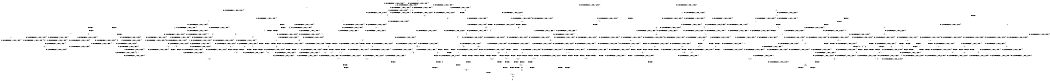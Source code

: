 digraph BCG {
size = "7, 10.5";
center = TRUE;
node [shape = circle];
0 [peripheries = 2];
0 -> 1 [label = "EX !0 !ATOMIC_EXCH_BRANCH (1, +1, TRUE, +0, 3, TRUE) !{}"];
0 -> 2 [label = "EX !2 !ATOMIC_EXCH_BRANCH (1, +1, TRUE, +1, 1, FALSE) !{}"];
0 -> 3 [label = "EX !1 !ATOMIC_EXCH_BRANCH (1, +0, TRUE, +0, 1, TRUE) !{}"];
0 -> 4 [label = "EX !0 !ATOMIC_EXCH_BRANCH (1, +1, TRUE, +0, 3, TRUE) !{}"];
0 -> 5 [label = "EX !2 !ATOMIC_EXCH_BRANCH (1, +1, TRUE, +1, 1, FALSE) !{}"];
0 -> 6 [label = "EX !1 !ATOMIC_EXCH_BRANCH (1, +0, TRUE, +0, 1, TRUE) !{}"];
1 -> 7 [label = "EX !2 !ATOMIC_EXCH_BRANCH (1, +1, TRUE, +1, 1, TRUE) !{}"];
2 -> 8 [label = "EX !0 !ATOMIC_EXCH_BRANCH (1, +1, TRUE, +0, 3, FALSE) !{}"];
3 -> 9 [label = "EX !0 !ATOMIC_EXCH_BRANCH (1, +1, TRUE, +0, 3, TRUE) !{}"];
4 -> 7 [label = "EX !2 !ATOMIC_EXCH_BRANCH (1, +1, TRUE, +1, 1, TRUE) !{}"];
4 -> 10 [label = "EX !1 !ATOMIC_EXCH_BRANCH (1, +0, TRUE, +0, 1, FALSE) !{}"];
4 -> 11 [label = "TERMINATE !0"];
4 -> 12 [label = "EX !2 !ATOMIC_EXCH_BRANCH (1, +1, TRUE, +1, 1, TRUE) !{}"];
4 -> 13 [label = "EX !1 !ATOMIC_EXCH_BRANCH (1, +0, TRUE, +0, 1, FALSE) !{}"];
4 -> 14 [label = "TERMINATE !0"];
5 -> 8 [label = "EX !0 !ATOMIC_EXCH_BRANCH (1, +1, TRUE, +0, 3, FALSE) !{}"];
5 -> 15 [label = "EX !1 !ATOMIC_EXCH_BRANCH (1, +0, TRUE, +0, 1, FALSE) !{}"];
5 -> 16 [label = "TERMINATE !2"];
5 -> 17 [label = "EX !0 !ATOMIC_EXCH_BRANCH (1, +1, TRUE, +0, 3, FALSE) !{}"];
5 -> 18 [label = "EX !1 !ATOMIC_EXCH_BRANCH (1, +0, TRUE, +0, 1, FALSE) !{}"];
5 -> 19 [label = "TERMINATE !2"];
6 -> 3 [label = "EX !1 !ATOMIC_EXCH_BRANCH (1, +0, TRUE, +0, 1, TRUE) !{}"];
6 -> 9 [label = "EX !0 !ATOMIC_EXCH_BRANCH (1, +1, TRUE, +0, 3, TRUE) !{}"];
6 -> 20 [label = "EX !2 !ATOMIC_EXCH_BRANCH (1, +1, TRUE, +1, 1, FALSE) !{}"];
6 -> 6 [label = "EX !1 !ATOMIC_EXCH_BRANCH (1, +0, TRUE, +0, 1, TRUE) !{}"];
6 -> 21 [label = "EX !0 !ATOMIC_EXCH_BRANCH (1, +1, TRUE, +0, 3, TRUE) !{}"];
6 -> 22 [label = "EX !2 !ATOMIC_EXCH_BRANCH (1, +1, TRUE, +1, 1, FALSE) !{}"];
7 -> 23 [label = "EX !1 !ATOMIC_EXCH_BRANCH (1, +0, TRUE, +0, 1, FALSE) !{}"];
8 -> 24 [label = "EX !0 !ATOMIC_EXCH_BRANCH (1, +1, TRUE, +1, 1, TRUE) !{}"];
9 -> 10 [label = "EX !1 !ATOMIC_EXCH_BRANCH (1, +0, TRUE, +0, 1, FALSE) !{}"];
10 -> 25 [label = "EX !2 !ATOMIC_EXCH_BRANCH (1, +1, TRUE, +1, 1, FALSE) !{}"];
11 -> 26 [label = "EX !2 !ATOMIC_EXCH_BRANCH (1, +1, TRUE, +1, 1, TRUE) !{}"];
12 -> 7 [label = "EX !2 !ATOMIC_EXCH_BRANCH (1, +1, TRUE, +1, 1, TRUE) !{}"];
12 -> 23 [label = "EX !1 !ATOMIC_EXCH_BRANCH (1, +0, TRUE, +0, 1, FALSE) !{}"];
12 -> 27 [label = "TERMINATE !0"];
12 -> 12 [label = "EX !2 !ATOMIC_EXCH_BRANCH (1, +1, TRUE, +1, 1, TRUE) !{}"];
12 -> 28 [label = "EX !1 !ATOMIC_EXCH_BRANCH (1, +0, TRUE, +0, 1, FALSE) !{}"];
12 -> 29 [label = "TERMINATE !0"];
13 -> 25 [label = "EX !2 !ATOMIC_EXCH_BRANCH (1, +1, TRUE, +1, 1, FALSE) !{}"];
13 -> 30 [label = "TERMINATE !0"];
13 -> 31 [label = "TERMINATE !1"];
13 -> 32 [label = "EX !2 !ATOMIC_EXCH_BRANCH (1, +1, TRUE, +1, 1, FALSE) !{}"];
13 -> 33 [label = "TERMINATE !0"];
13 -> 34 [label = "TERMINATE !1"];
14 -> 26 [label = "EX !2 !ATOMIC_EXCH_BRANCH (1, +1, TRUE, +1, 1, TRUE) !{}"];
14 -> 35 [label = "EX !1 !ATOMIC_EXCH_BRANCH (1, +0, TRUE, +0, 1, FALSE) !{}"];
14 -> 36 [label = "EX !2 !ATOMIC_EXCH_BRANCH (1, +1, TRUE, +1, 1, TRUE) !{}"];
14 -> 37 [label = "EX !1 !ATOMIC_EXCH_BRANCH (1, +0, TRUE, +0, 1, FALSE) !{}"];
15 -> 25 [label = "EX !0 !ATOMIC_EXCH_BRANCH (1, +1, TRUE, +0, 3, TRUE) !{}"];
16 -> 38 [label = "EX !0 !ATOMIC_EXCH_BRANCH (1, +1, TRUE, +0, 3, FALSE) !{}"];
17 -> 24 [label = "EX !0 !ATOMIC_EXCH_BRANCH (1, +1, TRUE, +1, 1, TRUE) !{}"];
17 -> 39 [label = "EX !1 !ATOMIC_EXCH_BRANCH (1, +0, TRUE, +0, 1, FALSE) !{}"];
17 -> 40 [label = "TERMINATE !2"];
17 -> 41 [label = "EX !0 !ATOMIC_EXCH_BRANCH (1, +1, TRUE, +1, 1, TRUE) !{}"];
17 -> 42 [label = "EX !1 !ATOMIC_EXCH_BRANCH (1, +0, TRUE, +0, 1, FALSE) !{}"];
17 -> 43 [label = "TERMINATE !2"];
18 -> 25 [label = "EX !0 !ATOMIC_EXCH_BRANCH (1, +1, TRUE, +0, 3, TRUE) !{}"];
18 -> 44 [label = "TERMINATE !2"];
18 -> 45 [label = "TERMINATE !1"];
18 -> 32 [label = "EX !0 !ATOMIC_EXCH_BRANCH (1, +1, TRUE, +0, 3, TRUE) !{}"];
18 -> 46 [label = "TERMINATE !2"];
18 -> 47 [label = "TERMINATE !1"];
19 -> 38 [label = "EX !0 !ATOMIC_EXCH_BRANCH (1, +1, TRUE, +0, 3, FALSE) !{}"];
19 -> 48 [label = "EX !1 !ATOMIC_EXCH_BRANCH (1, +0, TRUE, +0, 1, FALSE) !{}"];
19 -> 49 [label = "EX !0 !ATOMIC_EXCH_BRANCH (1, +1, TRUE, +0, 3, FALSE) !{}"];
19 -> 50 [label = "EX !1 !ATOMIC_EXCH_BRANCH (1, +0, TRUE, +0, 1, FALSE) !{}"];
20 -> 15 [label = "EX !1 !ATOMIC_EXCH_BRANCH (1, +0, TRUE, +0, 1, FALSE) !{}"];
21 -> 10 [label = "EX !1 !ATOMIC_EXCH_BRANCH (1, +0, TRUE, +0, 1, FALSE) !{}"];
21 -> 51 [label = "EX !2 !ATOMIC_EXCH_BRANCH (1, +1, TRUE, +1, 1, TRUE) !{}"];
21 -> 52 [label = "TERMINATE !0"];
21 -> 13 [label = "EX !1 !ATOMIC_EXCH_BRANCH (1, +0, TRUE, +0, 1, FALSE) !{}"];
21 -> 53 [label = "EX !2 !ATOMIC_EXCH_BRANCH (1, +1, TRUE, +1, 1, TRUE) !{}"];
21 -> 54 [label = "TERMINATE !0"];
22 -> 15 [label = "EX !1 !ATOMIC_EXCH_BRANCH (1, +0, TRUE, +0, 1, FALSE) !{}"];
22 -> 55 [label = "EX !0 !ATOMIC_EXCH_BRANCH (1, +1, TRUE, +0, 3, FALSE) !{}"];
22 -> 56 [label = "TERMINATE !2"];
22 -> 18 [label = "EX !1 !ATOMIC_EXCH_BRANCH (1, +0, TRUE, +0, 1, FALSE) !{}"];
22 -> 57 [label = "EX !0 !ATOMIC_EXCH_BRANCH (1, +1, TRUE, +0, 3, FALSE) !{}"];
22 -> 58 [label = "TERMINATE !2"];
23 -> 25 [label = "EX !2 !ATOMIC_EXCH_BRANCH (1, +1, TRUE, +1, 1, FALSE) !{}"];
24 -> 59 [label = "EX !1 !ATOMIC_EXCH_BRANCH (1, +0, TRUE, +0, 1, FALSE) !{}"];
25 -> 60 [label = "TERMINATE !0"];
26 -> 61 [label = "EX !1 !ATOMIC_EXCH_BRANCH (1, +0, TRUE, +0, 1, FALSE) !{}"];
27 -> 61 [label = "EX !1 !ATOMIC_EXCH_BRANCH (1, +0, TRUE, +0, 1, FALSE) !{}"];
28 -> 25 [label = "EX !2 !ATOMIC_EXCH_BRANCH (1, +1, TRUE, +1, 1, FALSE) !{}"];
28 -> 62 [label = "TERMINATE !0"];
28 -> 63 [label = "TERMINATE !1"];
28 -> 32 [label = "EX !2 !ATOMIC_EXCH_BRANCH (1, +1, TRUE, +1, 1, FALSE) !{}"];
28 -> 64 [label = "TERMINATE !0"];
28 -> 65 [label = "TERMINATE !1"];
29 -> 61 [label = "EX !1 !ATOMIC_EXCH_BRANCH (1, +0, TRUE, +0, 1, FALSE) !{}"];
29 -> 26 [label = "EX !2 !ATOMIC_EXCH_BRANCH (1, +1, TRUE, +1, 1, TRUE) !{}"];
29 -> 66 [label = "EX !1 !ATOMIC_EXCH_BRANCH (1, +0, TRUE, +0, 1, FALSE) !{}"];
29 -> 36 [label = "EX !2 !ATOMIC_EXCH_BRANCH (1, +1, TRUE, +1, 1, TRUE) !{}"];
30 -> 67 [label = "EX !2 !ATOMIC_EXCH_BRANCH (1, +1, TRUE, +1, 1, FALSE) !{}"];
31 -> 68 [label = "EX !2 !ATOMIC_EXCH_BRANCH (1, +1, TRUE, +1, 1, FALSE) !{}"];
32 -> 60 [label = "TERMINATE !0"];
32 -> 69 [label = "TERMINATE !2"];
32 -> 70 [label = "TERMINATE !1"];
32 -> 71 [label = "TERMINATE !0"];
32 -> 72 [label = "TERMINATE !2"];
32 -> 73 [label = "TERMINATE !1"];
33 -> 67 [label = "EX !2 !ATOMIC_EXCH_BRANCH (1, +1, TRUE, +1, 1, FALSE) !{}"];
33 -> 74 [label = "TERMINATE !1"];
33 -> 75 [label = "EX !2 !ATOMIC_EXCH_BRANCH (1, +1, TRUE, +1, 1, FALSE) !{}"];
33 -> 76 [label = "TERMINATE !1"];
34 -> 68 [label = "EX !2 !ATOMIC_EXCH_BRANCH (1, +1, TRUE, +1, 1, FALSE) !{}"];
34 -> 74 [label = "TERMINATE !0"];
34 -> 77 [label = "EX !2 !ATOMIC_EXCH_BRANCH (1, +1, TRUE, +1, 1, FALSE) !{}"];
34 -> 76 [label = "TERMINATE !0"];
35 -> 67 [label = "EX !2 !ATOMIC_EXCH_BRANCH (1, +1, TRUE, +1, 1, FALSE) !{}"];
36 -> 26 [label = "EX !2 !ATOMIC_EXCH_BRANCH (1, +1, TRUE, +1, 1, TRUE) !{}"];
36 -> 61 [label = "EX !1 !ATOMIC_EXCH_BRANCH (1, +0, TRUE, +0, 1, FALSE) !{}"];
36 -> 36 [label = "EX !2 !ATOMIC_EXCH_BRANCH (1, +1, TRUE, +1, 1, TRUE) !{}"];
36 -> 66 [label = "EX !1 !ATOMIC_EXCH_BRANCH (1, +0, TRUE, +0, 1, FALSE) !{}"];
37 -> 67 [label = "EX !2 !ATOMIC_EXCH_BRANCH (1, +1, TRUE, +1, 1, FALSE) !{}"];
37 -> 74 [label = "TERMINATE !1"];
37 -> 75 [label = "EX !2 !ATOMIC_EXCH_BRANCH (1, +1, TRUE, +1, 1, FALSE) !{}"];
37 -> 76 [label = "TERMINATE !1"];
38 -> 78 [label = "EX !0 !ATOMIC_EXCH_BRANCH (1, +1, TRUE, +1, 1, TRUE) !{}"];
39 -> 25 [label = "EX !0 !ATOMIC_EXCH_BRANCH (1, +1, TRUE, +1, 1, FALSE) !{}"];
40 -> 79 [label = "EX !1 !ATOMIC_EXCH_BRANCH (1, +0, TRUE, +0, 1, FALSE) !{}"];
41 -> 8 [label = "EX !0 !ATOMIC_EXCH_BRANCH (1, +1, TRUE, +0, 3, FALSE) !{}"];
41 -> 59 [label = "EX !1 !ATOMIC_EXCH_BRANCH (1, +0, TRUE, +0, 1, FALSE) !{}"];
41 -> 80 [label = "TERMINATE !2"];
41 -> 17 [label = "EX !0 !ATOMIC_EXCH_BRANCH (1, +1, TRUE, +0, 3, FALSE) !{}"];
41 -> 81 [label = "EX !1 !ATOMIC_EXCH_BRANCH (1, +0, TRUE, +0, 1, FALSE) !{}"];
41 -> 82 [label = "TERMINATE !2"];
42 -> 25 [label = "EX !0 !ATOMIC_EXCH_BRANCH (1, +1, TRUE, +1, 1, FALSE) !{}"];
42 -> 83 [label = "TERMINATE !2"];
42 -> 84 [label = "TERMINATE !1"];
42 -> 32 [label = "EX !0 !ATOMIC_EXCH_BRANCH (1, +1, TRUE, +1, 1, FALSE) !{}"];
42 -> 85 [label = "TERMINATE !2"];
42 -> 86 [label = "TERMINATE !1"];
43 -> 79 [label = "EX !1 !ATOMIC_EXCH_BRANCH (1, +0, TRUE, +0, 1, FALSE) !{}"];
43 -> 78 [label = "EX !0 !ATOMIC_EXCH_BRANCH (1, +1, TRUE, +1, 1, TRUE) !{}"];
43 -> 87 [label = "EX !1 !ATOMIC_EXCH_BRANCH (1, +0, TRUE, +0, 1, FALSE) !{}"];
43 -> 88 [label = "EX !0 !ATOMIC_EXCH_BRANCH (1, +1, TRUE, +1, 1, TRUE) !{}"];
44 -> 89 [label = "EX !0 !ATOMIC_EXCH_BRANCH (1, +1, TRUE, +0, 3, TRUE) !{}"];
45 -> 68 [label = "EX !0 !ATOMIC_EXCH_BRANCH (1, +1, TRUE, +0, 3, TRUE) !{}"];
46 -> 89 [label = "EX !0 !ATOMIC_EXCH_BRANCH (1, +1, TRUE, +0, 3, TRUE) !{}"];
46 -> 90 [label = "TERMINATE !1"];
46 -> 91 [label = "EX !0 !ATOMIC_EXCH_BRANCH (1, +1, TRUE, +0, 3, TRUE) !{}"];
46 -> 92 [label = "TERMINATE !1"];
47 -> 68 [label = "EX !0 !ATOMIC_EXCH_BRANCH (1, +1, TRUE, +0, 3, TRUE) !{}"];
47 -> 90 [label = "TERMINATE !2"];
47 -> 77 [label = "EX !0 !ATOMIC_EXCH_BRANCH (1, +1, TRUE, +0, 3, TRUE) !{}"];
47 -> 92 [label = "TERMINATE !2"];
48 -> 89 [label = "EX !0 !ATOMIC_EXCH_BRANCH (1, +1, TRUE, +0, 3, TRUE) !{}"];
49 -> 78 [label = "EX !0 !ATOMIC_EXCH_BRANCH (1, +1, TRUE, +1, 1, TRUE) !{}"];
49 -> 79 [label = "EX !1 !ATOMIC_EXCH_BRANCH (1, +0, TRUE, +0, 1, FALSE) !{}"];
49 -> 88 [label = "EX !0 !ATOMIC_EXCH_BRANCH (1, +1, TRUE, +1, 1, TRUE) !{}"];
49 -> 87 [label = "EX !1 !ATOMIC_EXCH_BRANCH (1, +0, TRUE, +0, 1, FALSE) !{}"];
50 -> 89 [label = "EX !0 !ATOMIC_EXCH_BRANCH (1, +1, TRUE, +0, 3, TRUE) !{}"];
50 -> 90 [label = "TERMINATE !1"];
50 -> 91 [label = "EX !0 !ATOMIC_EXCH_BRANCH (1, +1, TRUE, +0, 3, TRUE) !{}"];
50 -> 92 [label = "TERMINATE !1"];
51 -> 23 [label = "EX !1 !ATOMIC_EXCH_BRANCH (1, +0, TRUE, +0, 1, FALSE) !{}"];
52 -> 93 [label = "EX !2 !ATOMIC_EXCH_BRANCH (1, +1, TRUE, +1, 1, TRUE) !{}"];
53 -> 23 [label = "EX !1 !ATOMIC_EXCH_BRANCH (1, +0, TRUE, +0, 1, FALSE) !{}"];
53 -> 51 [label = "EX !2 !ATOMIC_EXCH_BRANCH (1, +1, TRUE, +1, 1, TRUE) !{}"];
53 -> 94 [label = "TERMINATE !0"];
53 -> 28 [label = "EX !1 !ATOMIC_EXCH_BRANCH (1, +0, TRUE, +0, 1, FALSE) !{}"];
53 -> 53 [label = "EX !2 !ATOMIC_EXCH_BRANCH (1, +1, TRUE, +1, 1, TRUE) !{}"];
53 -> 95 [label = "TERMINATE !0"];
54 -> 93 [label = "EX !2 !ATOMIC_EXCH_BRANCH (1, +1, TRUE, +1, 1, TRUE) !{}"];
54 -> 35 [label = "EX !1 !ATOMIC_EXCH_BRANCH (1, +0, TRUE, +0, 1, FALSE) !{}"];
54 -> 96 [label = "EX !2 !ATOMIC_EXCH_BRANCH (1, +1, TRUE, +1, 1, TRUE) !{}"];
54 -> 37 [label = "EX !1 !ATOMIC_EXCH_BRANCH (1, +0, TRUE, +0, 1, FALSE) !{}"];
55 -> 97 [label = "EX !0 !ATOMIC_EXCH_BRANCH (1, +1, TRUE, +1, 1, TRUE) !{}"];
56 -> 98 [label = "EX !0 !ATOMIC_EXCH_BRANCH (1, +1, TRUE, +0, 3, FALSE) !{}"];
57 -> 97 [label = "EX !0 !ATOMIC_EXCH_BRANCH (1, +1, TRUE, +1, 1, TRUE) !{}"];
57 -> 39 [label = "EX !1 !ATOMIC_EXCH_BRANCH (1, +0, TRUE, +0, 1, FALSE) !{}"];
57 -> 99 [label = "TERMINATE !2"];
57 -> 100 [label = "EX !0 !ATOMIC_EXCH_BRANCH (1, +1, TRUE, +1, 1, TRUE) !{}"];
57 -> 42 [label = "EX !1 !ATOMIC_EXCH_BRANCH (1, +0, TRUE, +0, 1, FALSE) !{}"];
57 -> 101 [label = "TERMINATE !2"];
58 -> 98 [label = "EX !0 !ATOMIC_EXCH_BRANCH (1, +1, TRUE, +0, 3, FALSE) !{}"];
58 -> 48 [label = "EX !1 !ATOMIC_EXCH_BRANCH (1, +0, TRUE, +0, 1, FALSE) !{}"];
58 -> 102 [label = "EX !0 !ATOMIC_EXCH_BRANCH (1, +1, TRUE, +0, 3, FALSE) !{}"];
58 -> 50 [label = "EX !1 !ATOMIC_EXCH_BRANCH (1, +0, TRUE, +0, 1, FALSE) !{}"];
59 -> 25 [label = "EX !0 !ATOMIC_EXCH_BRANCH (1, +1, TRUE, +0, 3, TRUE) !{}"];
60 -> 103 [label = "TERMINATE !2"];
61 -> 67 [label = "EX !2 !ATOMIC_EXCH_BRANCH (1, +1, TRUE, +1, 1, FALSE) !{}"];
62 -> 104 [label = "TERMINATE !1"];
63 -> 104 [label = "TERMINATE !0"];
64 -> 104 [label = "TERMINATE !1"];
64 -> 67 [label = "EX !2 !ATOMIC_EXCH_BRANCH (1, +1, TRUE, +1, 1, FALSE) !{}"];
64 -> 105 [label = "TERMINATE !1"];
64 -> 75 [label = "EX !2 !ATOMIC_EXCH_BRANCH (1, +1, TRUE, +1, 1, FALSE) !{}"];
65 -> 104 [label = "TERMINATE !0"];
65 -> 68 [label = "EX !2 !ATOMIC_EXCH_BRANCH (1, +1, TRUE, +1, 1, FALSE) !{}"];
65 -> 105 [label = "TERMINATE !0"];
65 -> 77 [label = "EX !2 !ATOMIC_EXCH_BRANCH (1, +1, TRUE, +1, 1, FALSE) !{}"];
66 -> 67 [label = "EX !2 !ATOMIC_EXCH_BRANCH (1, +1, TRUE, +1, 1, FALSE) !{}"];
66 -> 104 [label = "TERMINATE !1"];
66 -> 75 [label = "EX !2 !ATOMIC_EXCH_BRANCH (1, +1, TRUE, +1, 1, FALSE) !{}"];
66 -> 105 [label = "TERMINATE !1"];
67 -> 103 [label = "TERMINATE !2"];
68 -> 106 [label = "TERMINATE !0"];
69 -> 103 [label = "TERMINATE !0"];
70 -> 106 [label = "TERMINATE !0"];
71 -> 103 [label = "TERMINATE !2"];
71 -> 106 [label = "TERMINATE !1"];
71 -> 107 [label = "TERMINATE !2"];
71 -> 108 [label = "TERMINATE !1"];
72 -> 103 [label = "TERMINATE !0"];
72 -> 109 [label = "TERMINATE !1"];
72 -> 107 [label = "TERMINATE !0"];
72 -> 110 [label = "TERMINATE !1"];
73 -> 106 [label = "TERMINATE !0"];
73 -> 109 [label = "TERMINATE !2"];
73 -> 108 [label = "TERMINATE !0"];
73 -> 110 [label = "TERMINATE !2"];
74 -> 111 [label = "EX !2 !ATOMIC_EXCH_BRANCH (1, +1, TRUE, +1, 1, FALSE) !{}"];
75 -> 103 [label = "TERMINATE !2"];
75 -> 106 [label = "TERMINATE !1"];
75 -> 107 [label = "TERMINATE !2"];
75 -> 108 [label = "TERMINATE !1"];
76 -> 111 [label = "EX !2 !ATOMIC_EXCH_BRANCH (1, +1, TRUE, +1, 1, FALSE) !{}"];
76 -> 112 [label = "EX !2 !ATOMIC_EXCH_BRANCH (1, +1, TRUE, +1, 1, FALSE) !{}"];
77 -> 106 [label = "TERMINATE !0"];
77 -> 109 [label = "TERMINATE !2"];
77 -> 108 [label = "TERMINATE !0"];
77 -> 110 [label = "TERMINATE !2"];
78 -> 113 [label = "EX !1 !ATOMIC_EXCH_BRANCH (1, +0, TRUE, +0, 1, FALSE) !{}"];
79 -> 89 [label = "EX !0 !ATOMIC_EXCH_BRANCH (1, +1, TRUE, +1, 1, FALSE) !{}"];
80 -> 113 [label = "EX !1 !ATOMIC_EXCH_BRANCH (1, +0, TRUE, +0, 1, FALSE) !{}"];
81 -> 25 [label = "EX !0 !ATOMIC_EXCH_BRANCH (1, +1, TRUE, +0, 3, TRUE) !{}"];
81 -> 114 [label = "TERMINATE !2"];
81 -> 115 [label = "TERMINATE !1"];
81 -> 32 [label = "EX !0 !ATOMIC_EXCH_BRANCH (1, +1, TRUE, +0, 3, TRUE) !{}"];
81 -> 116 [label = "TERMINATE !2"];
81 -> 117 [label = "TERMINATE !1"];
82 -> 113 [label = "EX !1 !ATOMIC_EXCH_BRANCH (1, +0, TRUE, +0, 1, FALSE) !{}"];
82 -> 38 [label = "EX !0 !ATOMIC_EXCH_BRANCH (1, +1, TRUE, +0, 3, FALSE) !{}"];
82 -> 118 [label = "EX !1 !ATOMIC_EXCH_BRANCH (1, +0, TRUE, +0, 1, FALSE) !{}"];
82 -> 49 [label = "EX !0 !ATOMIC_EXCH_BRANCH (1, +1, TRUE, +0, 3, FALSE) !{}"];
83 -> 119 [label = "TERMINATE !1"];
84 -> 119 [label = "TERMINATE !2"];
85 -> 119 [label = "TERMINATE !1"];
85 -> 89 [label = "EX !0 !ATOMIC_EXCH_BRANCH (1, +1, TRUE, +1, 1, FALSE) !{}"];
85 -> 120 [label = "TERMINATE !1"];
85 -> 91 [label = "EX !0 !ATOMIC_EXCH_BRANCH (1, +1, TRUE, +1, 1, FALSE) !{}"];
86 -> 119 [label = "TERMINATE !2"];
86 -> 68 [label = "EX !0 !ATOMIC_EXCH_BRANCH (1, +1, TRUE, +1, 1, FALSE) !{}"];
86 -> 120 [label = "TERMINATE !2"];
86 -> 77 [label = "EX !0 !ATOMIC_EXCH_BRANCH (1, +1, TRUE, +1, 1, FALSE) !{}"];
87 -> 89 [label = "EX !0 !ATOMIC_EXCH_BRANCH (1, +1, TRUE, +1, 1, FALSE) !{}"];
87 -> 119 [label = "TERMINATE !1"];
87 -> 91 [label = "EX !0 !ATOMIC_EXCH_BRANCH (1, +1, TRUE, +1, 1, FALSE) !{}"];
87 -> 120 [label = "TERMINATE !1"];
88 -> 38 [label = "EX !0 !ATOMIC_EXCH_BRANCH (1, +1, TRUE, +0, 3, FALSE) !{}"];
88 -> 113 [label = "EX !1 !ATOMIC_EXCH_BRANCH (1, +0, TRUE, +0, 1, FALSE) !{}"];
88 -> 49 [label = "EX !0 !ATOMIC_EXCH_BRANCH (1, +1, TRUE, +0, 3, FALSE) !{}"];
88 -> 118 [label = "EX !1 !ATOMIC_EXCH_BRANCH (1, +0, TRUE, +0, 1, FALSE) !{}"];
89 -> 103 [label = "TERMINATE !0"];
90 -> 121 [label = "EX !0 !ATOMIC_EXCH_BRANCH (1, +1, TRUE, +0, 3, TRUE) !{}"];
91 -> 103 [label = "TERMINATE !0"];
91 -> 109 [label = "TERMINATE !1"];
91 -> 107 [label = "TERMINATE !0"];
91 -> 110 [label = "TERMINATE !1"];
92 -> 121 [label = "EX !0 !ATOMIC_EXCH_BRANCH (1, +1, TRUE, +0, 3, TRUE) !{}"];
92 -> 122 [label = "EX !0 !ATOMIC_EXCH_BRANCH (1, +1, TRUE, +0, 3, TRUE) !{}"];
93 -> 61 [label = "EX !1 !ATOMIC_EXCH_BRANCH (1, +0, TRUE, +0, 1, FALSE) !{}"];
94 -> 61 [label = "EX !1 !ATOMIC_EXCH_BRANCH (1, +0, TRUE, +0, 1, FALSE) !{}"];
95 -> 61 [label = "EX !1 !ATOMIC_EXCH_BRANCH (1, +0, TRUE, +0, 1, FALSE) !{}"];
95 -> 93 [label = "EX !2 !ATOMIC_EXCH_BRANCH (1, +1, TRUE, +1, 1, TRUE) !{}"];
95 -> 66 [label = "EX !1 !ATOMIC_EXCH_BRANCH (1, +0, TRUE, +0, 1, FALSE) !{}"];
95 -> 96 [label = "EX !2 !ATOMIC_EXCH_BRANCH (1, +1, TRUE, +1, 1, TRUE) !{}"];
96 -> 61 [label = "EX !1 !ATOMIC_EXCH_BRANCH (1, +0, TRUE, +0, 1, FALSE) !{}"];
96 -> 93 [label = "EX !2 !ATOMIC_EXCH_BRANCH (1, +1, TRUE, +1, 1, TRUE) !{}"];
96 -> 66 [label = "EX !1 !ATOMIC_EXCH_BRANCH (1, +0, TRUE, +0, 1, FALSE) !{}"];
96 -> 96 [label = "EX !2 !ATOMIC_EXCH_BRANCH (1, +1, TRUE, +1, 1, TRUE) !{}"];
97 -> 59 [label = "EX !1 !ATOMIC_EXCH_BRANCH (1, +0, TRUE, +0, 1, FALSE) !{}"];
98 -> 123 [label = "EX !0 !ATOMIC_EXCH_BRANCH (1, +1, TRUE, +1, 1, TRUE) !{}"];
99 -> 123 [label = "EX !0 !ATOMIC_EXCH_BRANCH (1, +1, TRUE, +1, 1, TRUE) !{}"];
100 -> 55 [label = "EX !0 !ATOMIC_EXCH_BRANCH (1, +1, TRUE, +0, 3, FALSE) !{}"];
100 -> 59 [label = "EX !1 !ATOMIC_EXCH_BRANCH (1, +0, TRUE, +0, 1, FALSE) !{}"];
100 -> 124 [label = "TERMINATE !2"];
100 -> 57 [label = "EX !0 !ATOMIC_EXCH_BRANCH (1, +1, TRUE, +0, 3, FALSE) !{}"];
100 -> 81 [label = "EX !1 !ATOMIC_EXCH_BRANCH (1, +0, TRUE, +0, 1, FALSE) !{}"];
100 -> 125 [label = "TERMINATE !2"];
101 -> 123 [label = "EX !0 !ATOMIC_EXCH_BRANCH (1, +1, TRUE, +1, 1, TRUE) !{}"];
101 -> 79 [label = "EX !1 !ATOMIC_EXCH_BRANCH (1, +0, TRUE, +0, 1, FALSE) !{}"];
101 -> 126 [label = "EX !0 !ATOMIC_EXCH_BRANCH (1, +1, TRUE, +1, 1, TRUE) !{}"];
101 -> 87 [label = "EX !1 !ATOMIC_EXCH_BRANCH (1, +0, TRUE, +0, 1, FALSE) !{}"];
102 -> 123 [label = "EX !0 !ATOMIC_EXCH_BRANCH (1, +1, TRUE, +1, 1, TRUE) !{}"];
102 -> 79 [label = "EX !1 !ATOMIC_EXCH_BRANCH (1, +0, TRUE, +0, 1, FALSE) !{}"];
102 -> 126 [label = "EX !0 !ATOMIC_EXCH_BRANCH (1, +1, TRUE, +1, 1, TRUE) !{}"];
102 -> 87 [label = "EX !1 !ATOMIC_EXCH_BRANCH (1, +0, TRUE, +0, 1, FALSE) !{}"];
103 -> 127 [label = "TERMINATE !1"];
104 -> 111 [label = "EX !2 !ATOMIC_EXCH_BRANCH (1, +1, TRUE, +1, 1, FALSE) !{}"];
105 -> 111 [label = "EX !2 !ATOMIC_EXCH_BRANCH (1, +1, TRUE, +1, 1, FALSE) !{}"];
105 -> 112 [label = "EX !2 !ATOMIC_EXCH_BRANCH (1, +1, TRUE, +1, 1, FALSE) !{}"];
106 -> 127 [label = "TERMINATE !2"];
107 -> 127 [label = "TERMINATE !1"];
107 -> 128 [label = "TERMINATE !1"];
108 -> 127 [label = "TERMINATE !2"];
108 -> 128 [label = "TERMINATE !2"];
109 -> 127 [label = "TERMINATE !0"];
110 -> 127 [label = "TERMINATE !0"];
110 -> 128 [label = "TERMINATE !0"];
111 -> 127 [label = "TERMINATE !2"];
112 -> 127 [label = "TERMINATE !2"];
112 -> 128 [label = "TERMINATE !2"];
113 -> 89 [label = "EX !0 !ATOMIC_EXCH_BRANCH (1, +1, TRUE, +0, 3, TRUE) !{}"];
114 -> 129 [label = "TERMINATE !1"];
115 -> 129 [label = "TERMINATE !2"];
116 -> 129 [label = "TERMINATE !1"];
116 -> 89 [label = "EX !0 !ATOMIC_EXCH_BRANCH (1, +1, TRUE, +0, 3, TRUE) !{}"];
116 -> 130 [label = "TERMINATE !1"];
116 -> 91 [label = "EX !0 !ATOMIC_EXCH_BRANCH (1, +1, TRUE, +0, 3, TRUE) !{}"];
117 -> 129 [label = "TERMINATE !2"];
117 -> 68 [label = "EX !0 !ATOMIC_EXCH_BRANCH (1, +1, TRUE, +0, 3, TRUE) !{}"];
117 -> 130 [label = "TERMINATE !2"];
117 -> 77 [label = "EX !0 !ATOMIC_EXCH_BRANCH (1, +1, TRUE, +0, 3, TRUE) !{}"];
118 -> 89 [label = "EX !0 !ATOMIC_EXCH_BRANCH (1, +1, TRUE, +0, 3, TRUE) !{}"];
118 -> 129 [label = "TERMINATE !1"];
118 -> 91 [label = "EX !0 !ATOMIC_EXCH_BRANCH (1, +1, TRUE, +0, 3, TRUE) !{}"];
118 -> 130 [label = "TERMINATE !1"];
119 -> 121 [label = "EX !0 !ATOMIC_EXCH_BRANCH (1, +1, TRUE, +1, 1, FALSE) !{}"];
120 -> 121 [label = "EX !0 !ATOMIC_EXCH_BRANCH (1, +1, TRUE, +1, 1, FALSE) !{}"];
120 -> 122 [label = "EX !0 !ATOMIC_EXCH_BRANCH (1, +1, TRUE, +1, 1, FALSE) !{}"];
121 -> 127 [label = "TERMINATE !0"];
122 -> 127 [label = "TERMINATE !0"];
122 -> 128 [label = "TERMINATE !0"];
123 -> 113 [label = "EX !1 !ATOMIC_EXCH_BRANCH (1, +0, TRUE, +0, 1, FALSE) !{}"];
124 -> 98 [label = "EX !0 !ATOMIC_EXCH_BRANCH (1, +1, TRUE, +0, 3, FALSE) !{}"];
125 -> 98 [label = "EX !0 !ATOMIC_EXCH_BRANCH (1, +1, TRUE, +0, 3, FALSE) !{}"];
125 -> 113 [label = "EX !1 !ATOMIC_EXCH_BRANCH (1, +0, TRUE, +0, 1, FALSE) !{}"];
125 -> 102 [label = "EX !0 !ATOMIC_EXCH_BRANCH (1, +1, TRUE, +0, 3, FALSE) !{}"];
125 -> 118 [label = "EX !1 !ATOMIC_EXCH_BRANCH (1, +0, TRUE, +0, 1, FALSE) !{}"];
126 -> 98 [label = "EX !0 !ATOMIC_EXCH_BRANCH (1, +1, TRUE, +0, 3, FALSE) !{}"];
126 -> 113 [label = "EX !1 !ATOMIC_EXCH_BRANCH (1, +0, TRUE, +0, 1, FALSE) !{}"];
126 -> 102 [label = "EX !0 !ATOMIC_EXCH_BRANCH (1, +1, TRUE, +0, 3, FALSE) !{}"];
126 -> 118 [label = "EX !1 !ATOMIC_EXCH_BRANCH (1, +0, TRUE, +0, 1, FALSE) !{}"];
127 -> 131 [label = "exit"];
128 -> 132 [label = "exit"];
129 -> 121 [label = "EX !0 !ATOMIC_EXCH_BRANCH (1, +1, TRUE, +0, 3, TRUE) !{}"];
130 -> 121 [label = "EX !0 !ATOMIC_EXCH_BRANCH (1, +1, TRUE, +0, 3, TRUE) !{}"];
130 -> 122 [label = "EX !0 !ATOMIC_EXCH_BRANCH (1, +1, TRUE, +0, 3, TRUE) !{}"];
}
